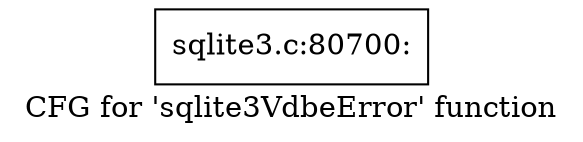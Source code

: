 digraph "CFG for 'sqlite3VdbeError' function" {
	label="CFG for 'sqlite3VdbeError' function";

	Node0x55c0f7a5d0f0 [shape=record,label="{sqlite3.c:80700:}"];
}
